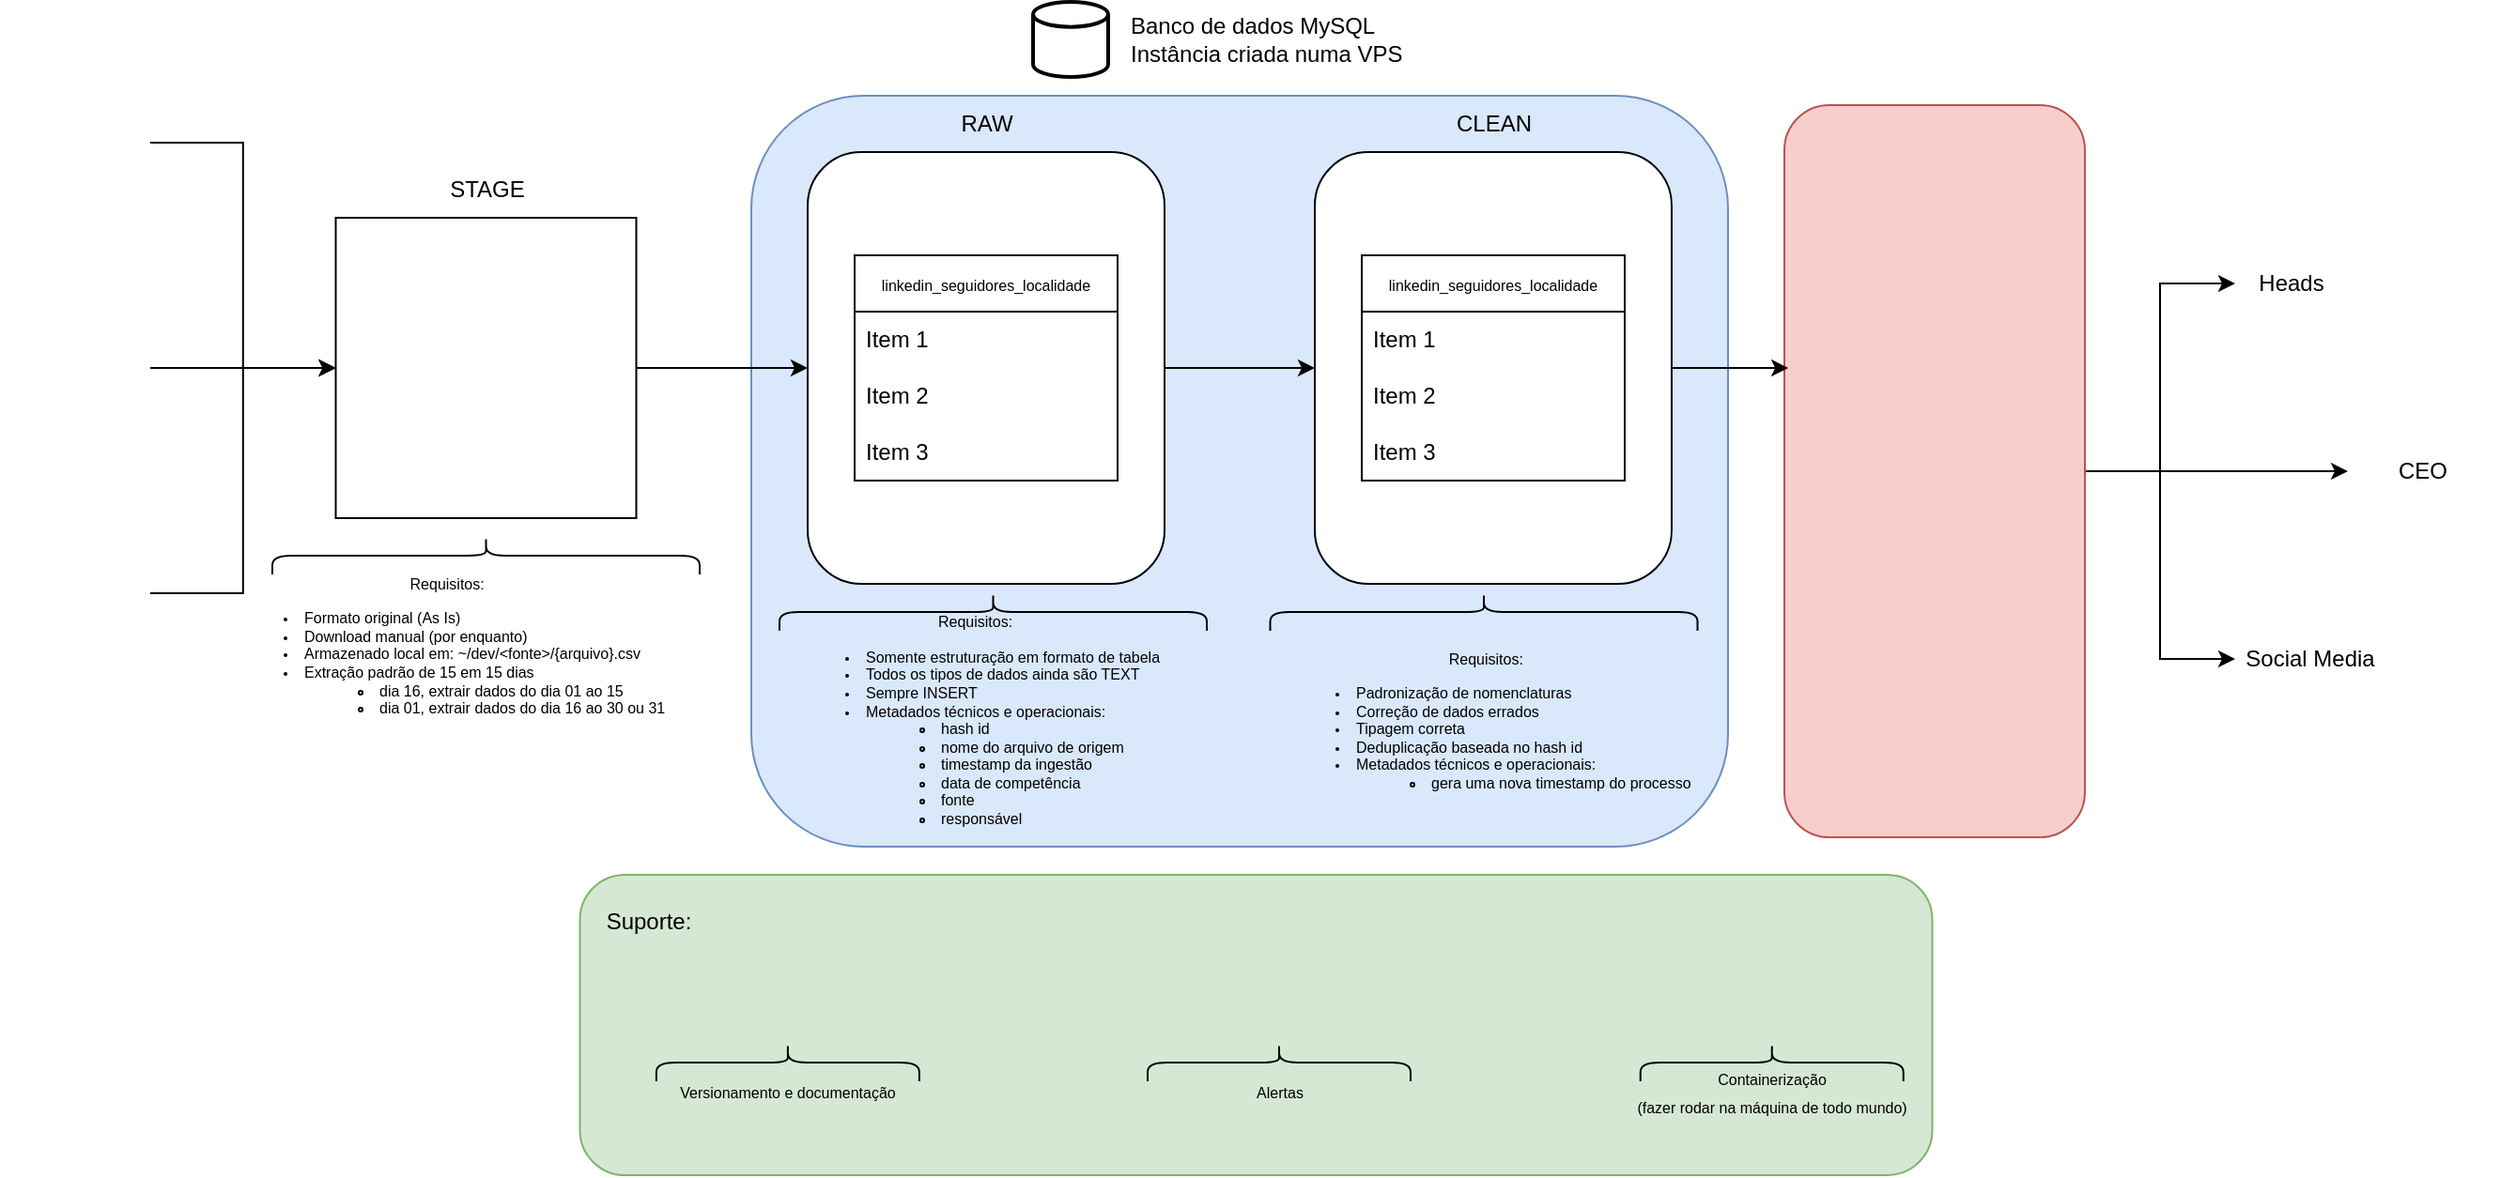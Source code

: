 <mxfile version="24.7.16">
  <diagram name="Página-1" id="W2bv3p9kIcDRCyokPLu5">
    <mxGraphModel grid="1" page="1" gridSize="10" guides="1" tooltips="1" connect="1" arrows="1" fold="1" pageScale="1" pageWidth="827" pageHeight="1169" math="0" shadow="0">
      <root>
        <mxCell id="0" />
        <mxCell id="1" parent="0" />
        <mxCell id="xa8eYgp0jNfek7VKnrT4-5" style="edgeStyle=orthogonalEdgeStyle;rounded=0;orthogonalLoop=1;jettySize=auto;html=1;entryX=0;entryY=0.5;entryDx=0;entryDy=0;" edge="1" parent="1" source="xa8eYgp0jNfek7VKnrT4-1" target="xa8eYgp0jNfek7VKnrT4-4">
          <mxGeometry relative="1" as="geometry" />
        </mxCell>
        <mxCell id="xa8eYgp0jNfek7VKnrT4-1" value="" style="shape=image;verticalLabelPosition=bottom;labelBackgroundColor=default;verticalAlign=top;aspect=fixed;imageAspect=0;image=https://cdn-icons-png.flaticon.com/512/174/174857.png;" vertex="1" parent="1">
          <mxGeometry x="170" y="235" width="80" height="80" as="geometry" />
        </mxCell>
        <mxCell id="xa8eYgp0jNfek7VKnrT4-6" style="edgeStyle=orthogonalEdgeStyle;rounded=0;orthogonalLoop=1;jettySize=auto;html=1;entryX=0;entryY=0.5;entryDx=0;entryDy=0;" edge="1" parent="1" source="xa8eYgp0jNfek7VKnrT4-2" target="xa8eYgp0jNfek7VKnrT4-4">
          <mxGeometry relative="1" as="geometry">
            <mxPoint x="330" y="395" as="targetPoint" />
          </mxGeometry>
        </mxCell>
        <mxCell id="xa8eYgp0jNfek7VKnrT4-2" value="" style="shape=image;verticalLabelPosition=bottom;labelBackgroundColor=default;verticalAlign=top;aspect=fixed;imageAspect=0;image=https://upload.wikimedia.org/wikipedia/commons/thumb/a/a5/Instagram_icon.png/1200px-Instagram_icon.png;" vertex="1" parent="1">
          <mxGeometry x="170" y="355" width="80" height="80" as="geometry" />
        </mxCell>
        <mxCell id="xa8eYgp0jNfek7VKnrT4-7" style="edgeStyle=orthogonalEdgeStyle;rounded=0;orthogonalLoop=1;jettySize=auto;html=1;entryX=0;entryY=0.5;entryDx=0;entryDy=0;" edge="1" parent="1" source="xa8eYgp0jNfek7VKnrT4-3" target="xa8eYgp0jNfek7VKnrT4-4">
          <mxGeometry relative="1" as="geometry" />
        </mxCell>
        <mxCell id="xa8eYgp0jNfek7VKnrT4-3" value="" style="shape=image;verticalLabelPosition=bottom;labelBackgroundColor=default;verticalAlign=top;aspect=fixed;imageAspect=0;image=https://brand.cake.com/wp-content/uploads/2024/02/logo-light-bg-2.png;" vertex="1" parent="1">
          <mxGeometry x="170" y="475" width="80" height="80" as="geometry" />
        </mxCell>
        <mxCell id="xa8eYgp0jNfek7VKnrT4-4" value="&lt;div style=&quot;&quot;&gt;&lt;br&gt;&lt;/div&gt;" style="whiteSpace=wrap;html=1;aspect=fixed;align=left;" vertex="1" parent="1">
          <mxGeometry x="348.75" y="315" width="160" height="160" as="geometry" />
        </mxCell>
        <mxCell id="xa8eYgp0jNfek7VKnrT4-8" value="STAGE" style="text;html=1;align=center;verticalAlign=middle;resizable=0;points=[];autosize=1;strokeColor=none;fillColor=none;" vertex="1" parent="1">
          <mxGeometry x="398.75" y="285" width="60" height="30" as="geometry" />
        </mxCell>
        <mxCell id="xa8eYgp0jNfek7VKnrT4-9" value="" style="shape=image;verticalLabelPosition=bottom;labelBackgroundColor=default;verticalAlign=top;aspect=fixed;imageAspect=0;image=https://cdn-icons-png.flaticon.com/512/9159/9159105.png;" vertex="1" parent="1">
          <mxGeometry x="368.75" y="335" width="40" height="40" as="geometry" />
        </mxCell>
        <mxCell id="xa8eYgp0jNfek7VKnrT4-10" value="" style="shape=image;verticalLabelPosition=bottom;labelBackgroundColor=default;verticalAlign=top;aspect=fixed;imageAspect=0;image=https://cdn-icons-png.flaticon.com/512/8361/8361467.png;" vertex="1" parent="1">
          <mxGeometry x="438.75" y="335" width="40" height="40" as="geometry" />
        </mxCell>
        <mxCell id="xa8eYgp0jNfek7VKnrT4-11" value="" style="shape=image;verticalLabelPosition=bottom;labelBackgroundColor=default;verticalAlign=top;aspect=fixed;imageAspect=0;image=https://cdn-icons-png.flaticon.com/512/337/337946.png;" vertex="1" parent="1">
          <mxGeometry x="368.75" y="405" width="40" height="40" as="geometry" />
        </mxCell>
        <mxCell id="xa8eYgp0jNfek7VKnrT4-12" value="" style="shape=image;verticalLabelPosition=bottom;labelBackgroundColor=default;verticalAlign=top;aspect=fixed;imageAspect=0;image=https://cdn-icons-png.flaticon.com/512/136/136525.png;" vertex="1" parent="1">
          <mxGeometry x="438.75" y="405" width="40" height="40" as="geometry" />
        </mxCell>
        <mxCell id="xa8eYgp0jNfek7VKnrT4-15" value="" style="group" connectable="0" vertex="1" parent="1">
          <mxGeometry x="290" y="485" width="260" height="120" as="geometry" />
        </mxCell>
        <mxCell id="xa8eYgp0jNfek7VKnrT4-13" value="" style="shape=curlyBracket;whiteSpace=wrap;html=1;rounded=1;labelPosition=left;verticalLabelPosition=middle;align=right;verticalAlign=middle;size=0.5;rotation=90;" vertex="1" parent="xa8eYgp0jNfek7VKnrT4-15">
          <mxGeometry x="128.75" y="-103.75" width="20" height="227.5" as="geometry" />
        </mxCell>
        <mxCell id="xa8eYgp0jNfek7VKnrT4-14" value="&lt;div style=&quot;text-align: center;&quot;&gt;&lt;span style=&quot;font-size: 8px; background-color: initial;&quot;&gt;Requisitos:&lt;/span&gt;&lt;/div&gt;&lt;div style=&quot;font-size: 8px;&quot;&gt;&lt;ul&gt;&lt;li style=&quot;&quot;&gt;&lt;font style=&quot;font-size: 8px;&quot;&gt;Formato original (As Is)&lt;/font&gt;&lt;/li&gt;&lt;li&gt;&lt;font style=&quot;font-size: 8px;&quot;&gt;Download manual (por enquanto)&lt;/font&gt;&lt;/li&gt;&lt;li&gt;&lt;font style=&quot;font-size: 8px;&quot;&gt;Armazenado local em: ~/dev/&amp;lt;fonte&amp;gt;/{arquivo}.csv&lt;/font&gt;&lt;/li&gt;&lt;li&gt;&lt;font style=&quot;font-size: 8px;&quot;&gt;Extração padrão de 15 em 15 dias&lt;br&gt;&lt;/font&gt;&lt;/li&gt;&lt;ul&gt;&lt;li&gt;&lt;font style=&quot;font-size: 8px;&quot;&gt;dia 16, extrair dados do dia 01 ao 15&lt;/font&gt;&lt;/li&gt;&lt;li&gt;&lt;font style=&quot;font-size: 8px;&quot;&gt;dia 01, extrair dados do dia 16 ao 30 ou 31&lt;/font&gt;&lt;/li&gt;&lt;/ul&gt;&lt;/ul&gt;&lt;/div&gt;&lt;div style=&quot;font-size: 8px;&quot;&gt;&lt;br&gt;&lt;/div&gt;" style="text;html=1;align=left;verticalAlign=middle;resizable=0;points=[];autosize=1;strokeColor=none;fillColor=none;" vertex="1" parent="xa8eYgp0jNfek7VKnrT4-15">
          <mxGeometry y="10" width="260" height="110" as="geometry" />
        </mxCell>
        <mxCell id="xa8eYgp0jNfek7VKnrT4-18" value="" style="rounded=1;whiteSpace=wrap;html=1;fillColor=#dae8fc;strokeColor=#6c8ebf;" vertex="1" parent="1">
          <mxGeometry x="570" y="250" width="520" height="400" as="geometry" />
        </mxCell>
        <mxCell id="xa8eYgp0jNfek7VKnrT4-21" value="" style="group" connectable="0" vertex="1" parent="1">
          <mxGeometry x="720" y="200" width="220" height="40" as="geometry" />
        </mxCell>
        <mxCell id="xa8eYgp0jNfek7VKnrT4-19" value="" style="strokeWidth=2;html=1;shape=mxgraph.flowchart.database;whiteSpace=wrap;" vertex="1" parent="xa8eYgp0jNfek7VKnrT4-21">
          <mxGeometry width="40" height="40" as="geometry" />
        </mxCell>
        <mxCell id="xa8eYgp0jNfek7VKnrT4-20" value="Banco de dados MySQL&lt;div&gt;Instância criada numa VPS&lt;/div&gt;" style="text;html=1;align=left;verticalAlign=middle;resizable=0;points=[];autosize=1;strokeColor=none;fillColor=none;" vertex="1" parent="xa8eYgp0jNfek7VKnrT4-21">
          <mxGeometry x="50" width="170" height="40" as="geometry" />
        </mxCell>
        <mxCell id="xa8eYgp0jNfek7VKnrT4-28" style="edgeStyle=orthogonalEdgeStyle;rounded=0;orthogonalLoop=1;jettySize=auto;html=1;exitX=1;exitY=0.5;exitDx=0;exitDy=0;" edge="1" parent="1" source="xa8eYgp0jNfek7VKnrT4-22" target="xa8eYgp0jNfek7VKnrT4-23">
          <mxGeometry relative="1" as="geometry" />
        </mxCell>
        <mxCell id="xa8eYgp0jNfek7VKnrT4-22" value="" style="rounded=1;whiteSpace=wrap;html=1;" vertex="1" parent="1">
          <mxGeometry x="600" y="280" width="190" height="230" as="geometry" />
        </mxCell>
        <mxCell id="xa8eYgp0jNfek7VKnrT4-23" value="" style="rounded=1;whiteSpace=wrap;html=1;" vertex="1" parent="1">
          <mxGeometry x="870" y="280" width="190" height="230" as="geometry" />
        </mxCell>
        <mxCell id="xa8eYgp0jNfek7VKnrT4-24" value="RAW" style="text;html=1;align=center;verticalAlign=middle;resizable=0;points=[];autosize=1;strokeColor=none;fillColor=none;" vertex="1" parent="1">
          <mxGeometry x="670" y="250" width="50" height="30" as="geometry" />
        </mxCell>
        <mxCell id="xa8eYgp0jNfek7VKnrT4-25" value="CLEAN" style="text;html=1;align=center;verticalAlign=middle;resizable=0;points=[];autosize=1;strokeColor=none;fillColor=none;" vertex="1" parent="1">
          <mxGeometry x="935" y="250" width="60" height="30" as="geometry" />
        </mxCell>
        <mxCell id="xa8eYgp0jNfek7VKnrT4-26" style="edgeStyle=orthogonalEdgeStyle;rounded=0;orthogonalLoop=1;jettySize=auto;html=1;entryX=0;entryY=0.5;entryDx=0;entryDy=0;" edge="1" parent="1" source="xa8eYgp0jNfek7VKnrT4-4" target="xa8eYgp0jNfek7VKnrT4-22">
          <mxGeometry relative="1" as="geometry" />
        </mxCell>
        <mxCell id="xa8eYgp0jNfek7VKnrT4-30" value="" style="shape=curlyBracket;whiteSpace=wrap;html=1;rounded=1;labelPosition=left;verticalLabelPosition=middle;align=right;verticalAlign=middle;size=0.5;rotation=90;" vertex="1" parent="1">
          <mxGeometry x="688.75" y="411.25" width="20" height="227.5" as="geometry" />
        </mxCell>
        <mxCell id="xa8eYgp0jNfek7VKnrT4-31" value="&lt;div style=&quot;text-align: center;&quot;&gt;&lt;span style=&quot;font-size: 8px; background-color: initial;&quot;&gt;Requisitos:&lt;/span&gt;&lt;/div&gt;&lt;div style=&quot;font-size: 8px;&quot;&gt;&lt;ul&gt;&lt;li style=&quot;&quot;&gt;Somente estruturação em formato de tabela&lt;/li&gt;&lt;li style=&quot;&quot;&gt;Todos os tipos de dados ainda são TEXT&lt;/li&gt;&lt;li style=&quot;&quot;&gt;Sempre INSERT&lt;/li&gt;&lt;li style=&quot;&quot;&gt;Metadados técnicos e operacionais:&lt;/li&gt;&lt;ul&gt;&lt;li&gt;hash id&lt;/li&gt;&lt;li style=&quot;&quot;&gt;nome do arquivo de origem&lt;/li&gt;&lt;li style=&quot;&quot;&gt;timestamp da ingestão&lt;/li&gt;&lt;li style=&quot;&quot;&gt;data de competência&lt;/li&gt;&lt;li style=&quot;&quot;&gt;fonte&lt;/li&gt;&lt;li style=&quot;&quot;&gt;responsável&lt;/li&gt;&lt;/ul&gt;&lt;/ul&gt;&lt;/div&gt;" style="text;html=1;align=left;verticalAlign=middle;resizable=0;points=[];autosize=1;strokeColor=none;fillColor=none;" vertex="1" parent="1">
          <mxGeometry x="588.75" y="515" width="220" height="140" as="geometry" />
        </mxCell>
        <mxCell id="xa8eYgp0jNfek7VKnrT4-32" value="" style="shape=curlyBracket;whiteSpace=wrap;html=1;rounded=1;labelPosition=left;verticalLabelPosition=middle;align=right;verticalAlign=middle;size=0.5;rotation=90;" vertex="1" parent="1">
          <mxGeometry x="950" y="411.25" width="20" height="227.5" as="geometry" />
        </mxCell>
        <mxCell id="xa8eYgp0jNfek7VKnrT4-33" value="&lt;div style=&quot;text-align: center;&quot;&gt;&lt;span style=&quot;font-size: 8px; background-color: initial;&quot;&gt;Requisitos:&lt;/span&gt;&lt;/div&gt;&lt;div style=&quot;font-size: 8px;&quot;&gt;&lt;ul&gt;&lt;li style=&quot;&quot;&gt;&lt;span style=&quot;background-color: initial;&quot;&gt;Padronização de nomenclaturas&lt;/span&gt;&lt;/li&gt;&lt;li style=&quot;&quot;&gt;Correção de dados errados&lt;/li&gt;&lt;li style=&quot;&quot;&gt;Tipagem correta&lt;/li&gt;&lt;li&gt;Deduplicação baseada no hash id&lt;/li&gt;&lt;li style=&quot;&quot;&gt;Metadados técnicos e operacionais:&lt;/li&gt;&lt;ul&gt;&lt;li style=&quot;&quot;&gt;&lt;span style=&quot;background-color: initial;&quot;&gt;gera uma nova timestamp do processo&lt;/span&gt;&lt;/li&gt;&lt;/ul&gt;&lt;/ul&gt;&lt;/div&gt;" style="text;html=1;align=left;verticalAlign=middle;resizable=0;points=[];autosize=1;strokeColor=none;fillColor=none;" vertex="1" parent="1">
          <mxGeometry x="850" y="535" width="240" height="100" as="geometry" />
        </mxCell>
        <mxCell id="xa8eYgp0jNfek7VKnrT4-34" value="&lt;font style=&quot;font-size: 8px;&quot;&gt;linkedin_seguidores_localidade&lt;/font&gt;" style="swimlane;fontStyle=0;childLayout=stackLayout;horizontal=1;startSize=30;horizontalStack=0;resizeParent=1;resizeParentMax=0;resizeLast=0;collapsible=1;marginBottom=0;whiteSpace=wrap;html=1;" vertex="1" parent="1">
          <mxGeometry x="625" y="335" width="140" height="120" as="geometry" />
        </mxCell>
        <mxCell id="xa8eYgp0jNfek7VKnrT4-35" value="Item 1" style="text;strokeColor=none;fillColor=none;align=left;verticalAlign=middle;spacingLeft=4;spacingRight=4;overflow=hidden;points=[[0,0.5],[1,0.5]];portConstraint=eastwest;rotatable=0;whiteSpace=wrap;html=1;" vertex="1" parent="xa8eYgp0jNfek7VKnrT4-34">
          <mxGeometry y="30" width="140" height="30" as="geometry" />
        </mxCell>
        <mxCell id="xa8eYgp0jNfek7VKnrT4-36" value="Item 2" style="text;strokeColor=none;fillColor=none;align=left;verticalAlign=middle;spacingLeft=4;spacingRight=4;overflow=hidden;points=[[0,0.5],[1,0.5]];portConstraint=eastwest;rotatable=0;whiteSpace=wrap;html=1;" vertex="1" parent="xa8eYgp0jNfek7VKnrT4-34">
          <mxGeometry y="60" width="140" height="30" as="geometry" />
        </mxCell>
        <mxCell id="xa8eYgp0jNfek7VKnrT4-37" value="Item 3" style="text;strokeColor=none;fillColor=none;align=left;verticalAlign=middle;spacingLeft=4;spacingRight=4;overflow=hidden;points=[[0,0.5],[1,0.5]];portConstraint=eastwest;rotatable=0;whiteSpace=wrap;html=1;" vertex="1" parent="xa8eYgp0jNfek7VKnrT4-34">
          <mxGeometry y="90" width="140" height="30" as="geometry" />
        </mxCell>
        <mxCell id="xa8eYgp0jNfek7VKnrT4-38" value="&lt;span style=&quot;font-size: 8px;&quot;&gt;linkedin_seguidores_localidade&lt;/span&gt;" style="swimlane;fontStyle=0;childLayout=stackLayout;horizontal=1;startSize=30;horizontalStack=0;resizeParent=1;resizeParentMax=0;resizeLast=0;collapsible=1;marginBottom=0;whiteSpace=wrap;html=1;" vertex="1" parent="1">
          <mxGeometry x="895" y="335" width="140" height="120" as="geometry" />
        </mxCell>
        <mxCell id="xa8eYgp0jNfek7VKnrT4-39" value="Item 1" style="text;strokeColor=none;fillColor=none;align=left;verticalAlign=middle;spacingLeft=4;spacingRight=4;overflow=hidden;points=[[0,0.5],[1,0.5]];portConstraint=eastwest;rotatable=0;whiteSpace=wrap;html=1;" vertex="1" parent="xa8eYgp0jNfek7VKnrT4-38">
          <mxGeometry y="30" width="140" height="30" as="geometry" />
        </mxCell>
        <mxCell id="xa8eYgp0jNfek7VKnrT4-40" value="Item 2" style="text;strokeColor=none;fillColor=none;align=left;verticalAlign=middle;spacingLeft=4;spacingRight=4;overflow=hidden;points=[[0,0.5],[1,0.5]];portConstraint=eastwest;rotatable=0;whiteSpace=wrap;html=1;" vertex="1" parent="xa8eYgp0jNfek7VKnrT4-38">
          <mxGeometry y="60" width="140" height="30" as="geometry" />
        </mxCell>
        <mxCell id="xa8eYgp0jNfek7VKnrT4-41" value="Item 3" style="text;strokeColor=none;fillColor=none;align=left;verticalAlign=middle;spacingLeft=4;spacingRight=4;overflow=hidden;points=[[0,0.5],[1,0.5]];portConstraint=eastwest;rotatable=0;whiteSpace=wrap;html=1;" vertex="1" parent="xa8eYgp0jNfek7VKnrT4-38">
          <mxGeometry y="90" width="140" height="30" as="geometry" />
        </mxCell>
        <mxCell id="xa8eYgp0jNfek7VKnrT4-55" style="edgeStyle=orthogonalEdgeStyle;rounded=0;orthogonalLoop=1;jettySize=auto;html=1;" edge="1" parent="1" source="xa8eYgp0jNfek7VKnrT4-49" target="xa8eYgp0jNfek7VKnrT4-51">
          <mxGeometry relative="1" as="geometry" />
        </mxCell>
        <mxCell id="xa8eYgp0jNfek7VKnrT4-56" style="edgeStyle=orthogonalEdgeStyle;rounded=0;orthogonalLoop=1;jettySize=auto;html=1;" edge="1" parent="1" source="xa8eYgp0jNfek7VKnrT4-49" target="xa8eYgp0jNfek7VKnrT4-54">
          <mxGeometry relative="1" as="geometry" />
        </mxCell>
        <mxCell id="xa8eYgp0jNfek7VKnrT4-57" style="edgeStyle=orthogonalEdgeStyle;rounded=0;orthogonalLoop=1;jettySize=auto;html=1;entryX=0;entryY=0.5;entryDx=0;entryDy=0;" edge="1" parent="1" source="xa8eYgp0jNfek7VKnrT4-49" target="xa8eYgp0jNfek7VKnrT4-52">
          <mxGeometry relative="1" as="geometry" />
        </mxCell>
        <mxCell id="xa8eYgp0jNfek7VKnrT4-49" value="" style="rounded=1;whiteSpace=wrap;html=1;fillColor=#f8cecc;strokeColor=#b85450;" vertex="1" parent="1">
          <mxGeometry x="1120" y="255" width="160" height="390" as="geometry" />
        </mxCell>
        <mxCell id="xa8eYgp0jNfek7VKnrT4-46" value="" style="shape=image;verticalLabelPosition=bottom;labelBackgroundColor=default;verticalAlign=top;aspect=fixed;imageAspect=0;image=https://joyfulcraftsmen.com/wp-content/uploads/2022/09/PBI_icon.png;" vertex="1" parent="1">
          <mxGeometry x="1158.12" y="312.5" width="83.75" height="83.75" as="geometry" />
        </mxCell>
        <mxCell id="xa8eYgp0jNfek7VKnrT4-48" value="" style="shape=image;verticalLabelPosition=bottom;labelBackgroundColor=default;verticalAlign=top;aspect=fixed;imageAspect=0;image=https://cdn-icons-png.freepik.com/512/6820/6820756.png;" vertex="1" parent="1">
          <mxGeometry x="1161.87" y="457.5" width="80" height="80" as="geometry" />
        </mxCell>
        <mxCell id="xa8eYgp0jNfek7VKnrT4-51" value="Heads" style="text;strokeColor=none;align=center;fillColor=none;html=1;verticalAlign=middle;whiteSpace=wrap;rounded=0;" vertex="1" parent="1">
          <mxGeometry x="1360" y="335" width="60" height="30" as="geometry" />
        </mxCell>
        <mxCell id="xa8eYgp0jNfek7VKnrT4-52" value="Social Media" style="text;strokeColor=none;align=center;fillColor=none;html=1;verticalAlign=middle;whiteSpace=wrap;rounded=0;" vertex="1" parent="1">
          <mxGeometry x="1360" y="535" width="80" height="30" as="geometry" />
        </mxCell>
        <mxCell id="xa8eYgp0jNfek7VKnrT4-54" value="CEO" style="text;strokeColor=none;align=center;fillColor=none;html=1;verticalAlign=middle;whiteSpace=wrap;rounded=0;" vertex="1" parent="1">
          <mxGeometry x="1420" y="435" width="80" height="30" as="geometry" />
        </mxCell>
        <mxCell id="xa8eYgp0jNfek7VKnrT4-50" style="edgeStyle=orthogonalEdgeStyle;rounded=0;orthogonalLoop=1;jettySize=auto;html=1;entryX=0.013;entryY=0.359;entryDx=0;entryDy=0;exitX=1;exitY=0.5;exitDx=0;exitDy=0;entryPerimeter=0;" edge="1" parent="1" source="xa8eYgp0jNfek7VKnrT4-23" target="xa8eYgp0jNfek7VKnrT4-49">
          <mxGeometry relative="1" as="geometry" />
        </mxCell>
        <mxCell id="xa8eYgp0jNfek7VKnrT4-61" value="" style="rounded=1;whiteSpace=wrap;html=1;fillColor=#d5e8d4;strokeColor=#82b366;" vertex="1" parent="1">
          <mxGeometry x="478.75" y="665" width="720" height="160" as="geometry" />
        </mxCell>
        <mxCell id="xa8eYgp0jNfek7VKnrT4-62" value="Suporte:" style="text;html=1;align=center;verticalAlign=middle;resizable=0;points=[];autosize=1;strokeColor=none;fillColor=none;" vertex="1" parent="1">
          <mxGeometry x="480" y="675" width="70" height="30" as="geometry" />
        </mxCell>
        <mxCell id="xa8eYgp0jNfek7VKnrT4-63" value="" style="shape=image;verticalLabelPosition=bottom;labelBackgroundColor=default;verticalAlign=top;aspect=fixed;imageAspect=0;image=https://1000logos.net/wp-content/uploads/2021/05/GitHub-logo.png;" vertex="1" parent="1">
          <mxGeometry x="553.89" y="715" width="71.11" height="40" as="geometry" />
        </mxCell>
        <mxCell id="xa8eYgp0jNfek7VKnrT4-64" value="" style="shape=image;verticalLabelPosition=bottom;labelBackgroundColor=default;verticalAlign=top;aspect=fixed;imageAspect=0;image=https://static-00.iconduck.com/assets.00/discord-icon-2048x2048-o5mluhz2.png;" vertex="1" parent="1">
          <mxGeometry x="831" y="715" width="40" height="40" as="geometry" />
        </mxCell>
        <mxCell id="xa8eYgp0jNfek7VKnrT4-65" value="" style="shape=image;verticalLabelPosition=bottom;labelBackgroundColor=default;verticalAlign=top;aspect=fixed;imageAspect=0;image=https://static-00.iconduck.com/assets.00/docker-icon-512x438-ga1hb37h.png;" vertex="1" parent="1">
          <mxGeometry x="1090" y="715" width="46.76" height="40" as="geometry" />
        </mxCell>
        <mxCell id="xa8eYgp0jNfek7VKnrT4-66" value="" style="shape=curlyBracket;whiteSpace=wrap;html=1;rounded=1;labelPosition=left;verticalLabelPosition=middle;align=right;verticalAlign=middle;size=0.5;rotation=90;" vertex="1" parent="1">
          <mxGeometry x="579.44" y="695" width="20" height="140" as="geometry" />
        </mxCell>
        <mxCell id="xa8eYgp0jNfek7VKnrT4-67" value="&lt;font style=&quot;font-size: 8px;&quot;&gt;Versionamento e documentação&lt;/font&gt;" style="text;html=1;align=center;verticalAlign=middle;resizable=0;points=[];autosize=1;strokeColor=none;fillColor=none;" vertex="1" parent="1">
          <mxGeometry x="519.44" y="765" width="140" height="30" as="geometry" />
        </mxCell>
        <mxCell id="xa8eYgp0jNfek7VKnrT4-68" value="" style="shape=curlyBracket;whiteSpace=wrap;html=1;rounded=1;labelPosition=left;verticalLabelPosition=middle;align=right;verticalAlign=middle;size=0.5;rotation=90;" vertex="1" parent="1">
          <mxGeometry x="841" y="695" width="20" height="140" as="geometry" />
        </mxCell>
        <mxCell id="xa8eYgp0jNfek7VKnrT4-69" value="&lt;font style=&quot;font-size: 8px;&quot;&gt;Alertas&lt;/font&gt;" style="text;html=1;align=center;verticalAlign=middle;resizable=0;points=[];autosize=1;strokeColor=none;fillColor=none;" vertex="1" parent="1">
          <mxGeometry x="826" y="765" width="50" height="30" as="geometry" />
        </mxCell>
        <mxCell id="xa8eYgp0jNfek7VKnrT4-70" value="" style="shape=curlyBracket;whiteSpace=wrap;html=1;rounded=1;labelPosition=left;verticalLabelPosition=middle;align=right;verticalAlign=middle;size=0.5;rotation=90;" vertex="1" parent="1">
          <mxGeometry x="1103.38" y="695" width="20" height="140" as="geometry" />
        </mxCell>
        <mxCell id="xa8eYgp0jNfek7VKnrT4-71" value="&lt;font style=&quot;font-size: 8px;&quot;&gt;Containerização&lt;/font&gt;&lt;div&gt;&lt;font style=&quot;font-size: 8px;&quot;&gt;(fazer rodar na máquina de todo mundo)&lt;/font&gt;&lt;/div&gt;" style="text;html=1;align=center;verticalAlign=middle;resizable=0;points=[];autosize=1;strokeColor=none;fillColor=none;" vertex="1" parent="1">
          <mxGeometry x="1028.38" y="760" width="170" height="40" as="geometry" />
        </mxCell>
      </root>
    </mxGraphModel>
  </diagram>
</mxfile>
